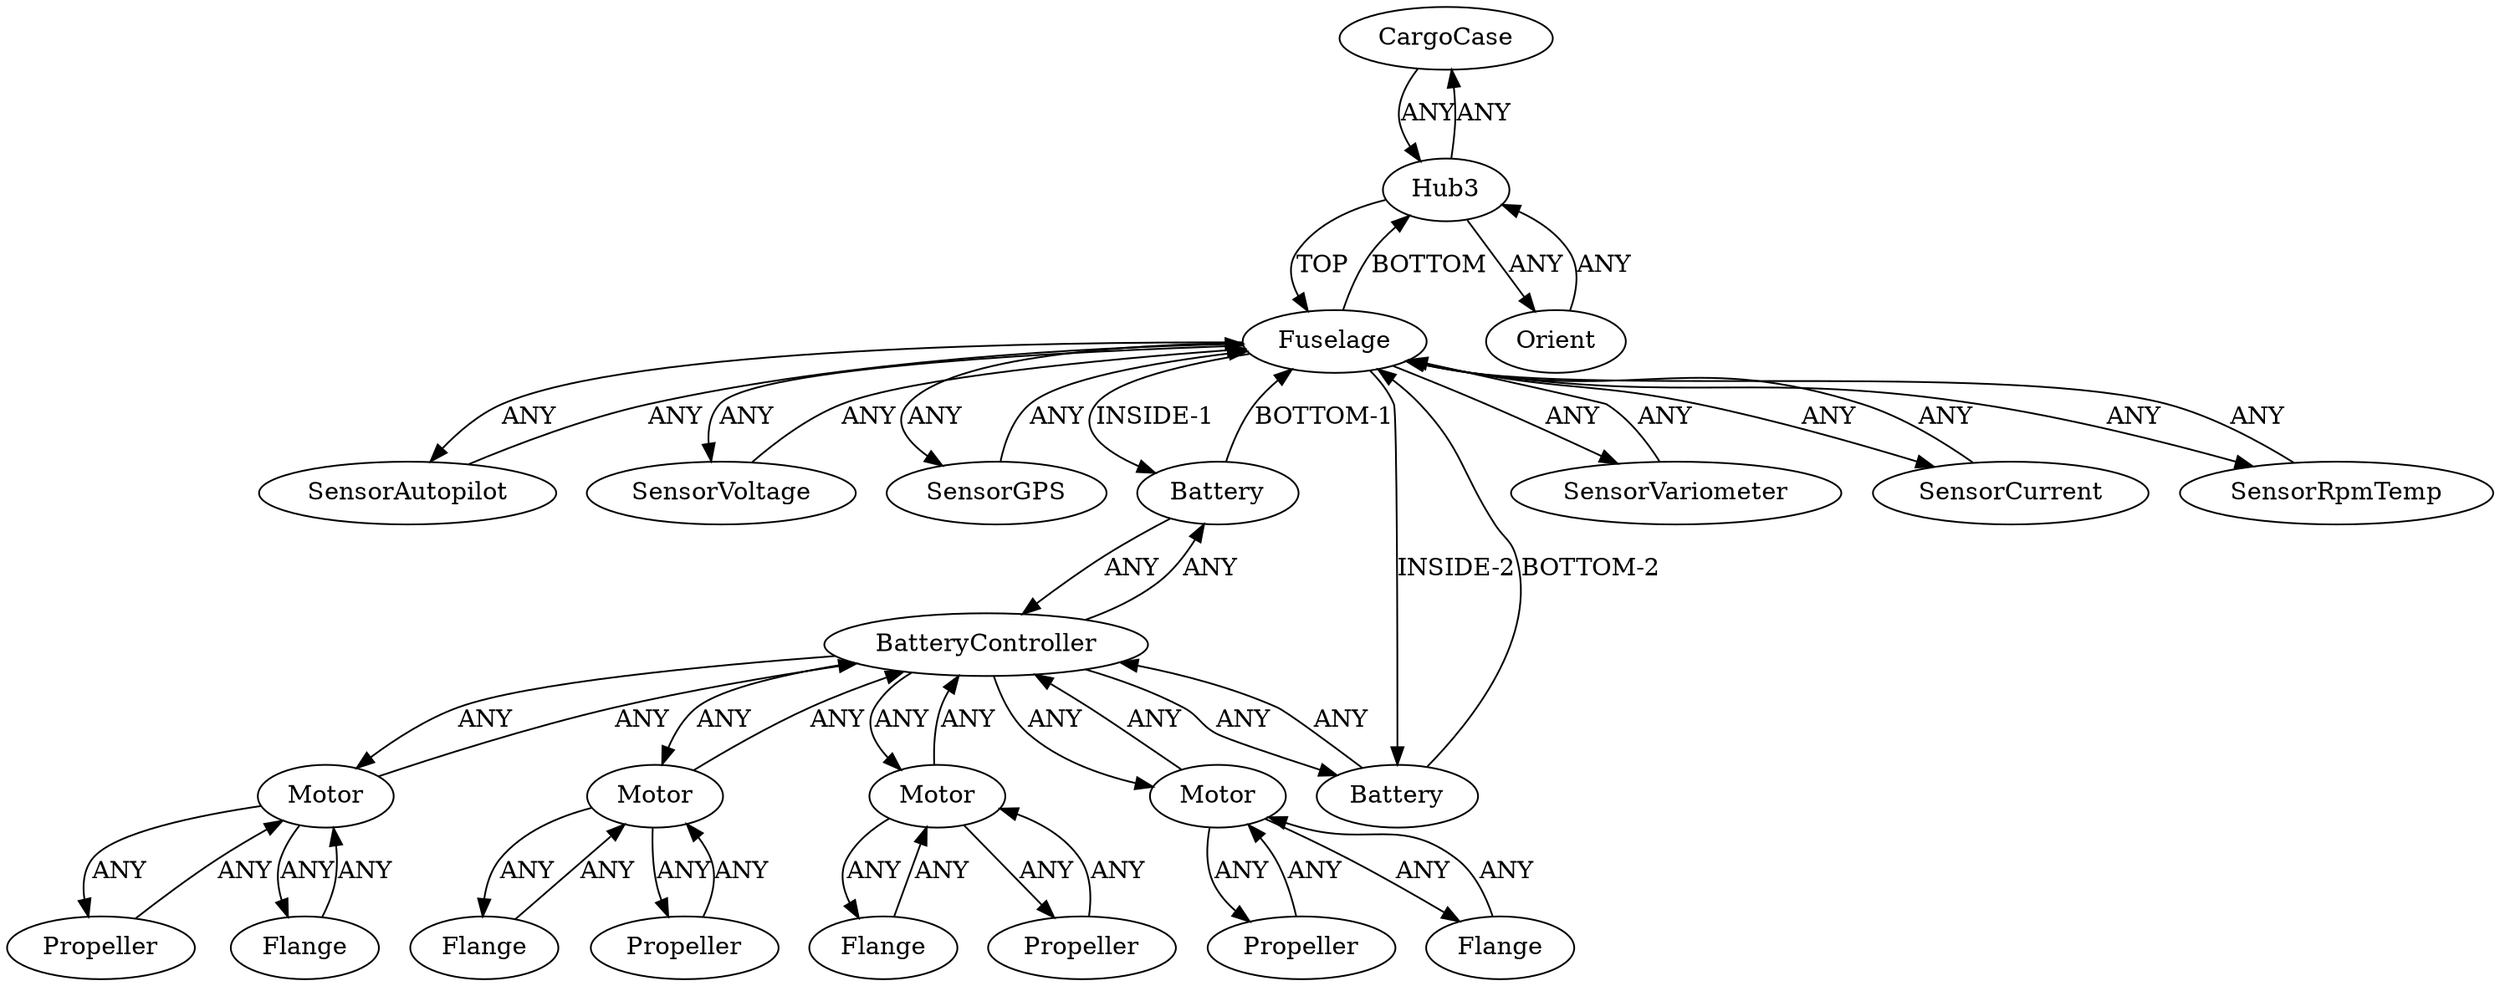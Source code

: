 /* Created by igraph 0.10.2 */
digraph {
  0 [
    instance=CargoCase_instance_1
    label=CargoCase
  ];
  1 [
    instance=Fuselage_instance_1
    label=Fuselage
  ];
  2 [
    instance=Flange_instance_1
    label=Flange
  ];
  3 [
    instance=Motor_instance_1
    label=Motor
  ];
  4 [
    instance=SensorAutopilot_instance_1
    label=SensorAutopilot
  ];
  5 [
    instance=Hub3_instance_4
    label=Hub3
  ];
  6 [
    instance=Propeller_instance_1
    label=Propeller
  ];
  7 [
    instance=Flange_instance_2
    label=Flange
  ];
  8 [
    instance=SensorVoltage_instance_1
    label=SensorVoltage
  ];
  9 [
    instance=Propeller_instance_2
    label=Propeller
  ];
  10 [
    instance=Motor_instance_2
    label=Motor
  ];
  11 [
    instance=Motor_instance_3
    label=Motor
  ];
  12 [
    instance=Flange_instance_3
    label=Flange
  ];
  13 [
    instance=Propeller_instance_3
    label=Propeller
  ];
  14 [
    instance=Flange_instance_4
    label=Flange
  ];
  15 [
    instance=SensorGPS_instance_1
    label=SensorGPS
  ];
  16 [
    instance=Battery_instance_1
    label=Battery
  ];
  17 [
    instance=SensorVariometer_instance_1
    label=SensorVariometer
  ];
  18 [
    instance=Battery_instance_2
    label=Battery
  ];
  19 [
    instance=Orient
    label=Orient
  ];
  20 [
    instance=SensorCurrent_instance_1
    label=SensorCurrent
  ];
  21 [
    instance=Motor_instance_4
    label=Motor
  ];
  22 [
    instance=Propeller_instance_4
    label=Propeller
  ];
  23 [
    instance=BatteryController_instance_1
    label=BatteryController
  ];
  24 [
    instance=SensorRpmTemp_instance_1
    label=SensorRpmTemp
  ];

  0 -> 5 [
    label=ANY
  ];
  1 -> 4 [
    label=ANY
  ];
  1 -> 5 [
    label=BOTTOM
  ];
  1 -> 8 [
    label=ANY
  ];
  1 -> 15 [
    label=ANY
  ];
  1 -> 16 [
    label="INSIDE-1"
  ];
  1 -> 17 [
    label=ANY
  ];
  1 -> 18 [
    label="INSIDE-2"
  ];
  1 -> 20 [
    label=ANY
  ];
  1 -> 24 [
    label=ANY
  ];
  2 -> 3 [
    label=ANY
  ];
  3 -> 2 [
    label=ANY
  ];
  3 -> 6 [
    label=ANY
  ];
  3 -> 23 [
    label=ANY
  ];
  4 -> 1 [
    label=ANY
  ];
  5 -> 0 [
    label=ANY
  ];
  5 -> 1 [
    label=TOP
  ];
  5 -> 19 [
    label=ANY
  ];
  6 -> 3 [
    label=ANY
  ];
  7 -> 21 [
    label=ANY
  ];
  8 -> 1 [
    label=ANY
  ];
  9 -> 10 [
    label=ANY
  ];
  10 -> 9 [
    label=ANY
  ];
  10 -> 12 [
    label=ANY
  ];
  10 -> 23 [
    label=ANY
  ];
  11 -> 13 [
    label=ANY
  ];
  11 -> 14 [
    label=ANY
  ];
  11 -> 23 [
    label=ANY
  ];
  12 -> 10 [
    label=ANY
  ];
  13 -> 11 [
    label=ANY
  ];
  14 -> 11 [
    label=ANY
  ];
  15 -> 1 [
    label=ANY
  ];
  16 -> 1 [
    label="BOTTOM-1"
  ];
  16 -> 23 [
    label=ANY
  ];
  17 -> 1 [
    label=ANY
  ];
  18 -> 1 [
    label="BOTTOM-2"
  ];
  18 -> 23 [
    label=ANY
  ];
  19 -> 5 [
    label=ANY
  ];
  20 -> 1 [
    label=ANY
  ];
  21 -> 7 [
    label=ANY
  ];
  21 -> 22 [
    label=ANY
  ];
  21 -> 23 [
    label=ANY
  ];
  22 -> 21 [
    label=ANY
  ];
  23 -> 3 [
    label=ANY
  ];
  23 -> 10 [
    label=ANY
  ];
  23 -> 11 [
    label=ANY
  ];
  23 -> 16 [
    label=ANY
  ];
  23 -> 18 [
    label=ANY
  ];
  23 -> 21 [
    label=ANY
  ];
  24 -> 1 [
    label=ANY
  ];
}
